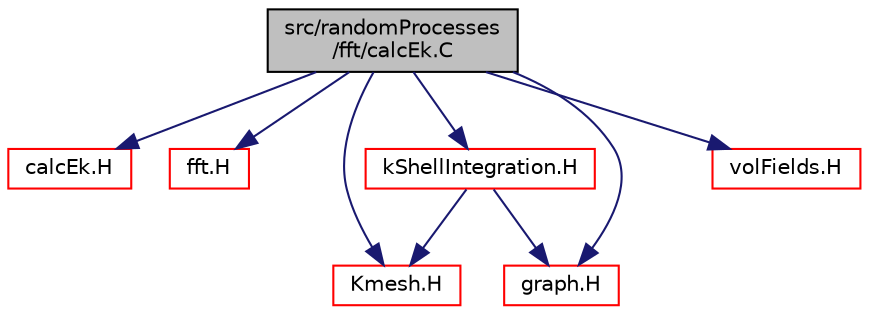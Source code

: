 digraph "src/randomProcesses/fft/calcEk.C"
{
  bgcolor="transparent";
  edge [fontname="Helvetica",fontsize="10",labelfontname="Helvetica",labelfontsize="10"];
  node [fontname="Helvetica",fontsize="10",shape=record];
  Node1 [label="src/randomProcesses\l/fft/calcEk.C",height=0.2,width=0.4,color="black", fillcolor="grey75", style="filled", fontcolor="black"];
  Node1 -> Node2 [color="midnightblue",fontsize="10",style="solid",fontname="Helvetica"];
  Node2 [label="calcEk.H",height=0.2,width=0.4,color="red",URL="$a09544.html"];
  Node1 -> Node3 [color="midnightblue",fontsize="10",style="solid",fontname="Helvetica"];
  Node3 [label="fft.H",height=0.2,width=0.4,color="red",URL="$a09546.html"];
  Node1 -> Node4 [color="midnightblue",fontsize="10",style="solid",fontname="Helvetica"];
  Node4 [label="Kmesh.H",height=0.2,width=0.4,color="red",URL="$a09552.html"];
  Node1 -> Node5 [color="midnightblue",fontsize="10",style="solid",fontname="Helvetica"];
  Node5 [label="kShellIntegration.H",height=0.2,width=0.4,color="red",URL="$a09550.html",tooltip="Integrate a multi-dimensional complexVectorField in k-shells to create the 1D. "];
  Node5 -> Node4 [color="midnightblue",fontsize="10",style="solid",fontname="Helvetica"];
  Node5 -> Node6 [color="midnightblue",fontsize="10",style="solid",fontname="Helvetica"];
  Node6 [label="graph.H",height=0.2,width=0.4,color="red",URL="$a08370.html"];
  Node1 -> Node7 [color="midnightblue",fontsize="10",style="solid",fontname="Helvetica"];
  Node7 [label="volFields.H",height=0.2,width=0.4,color="red",URL="$a05789.html"];
  Node1 -> Node6 [color="midnightblue",fontsize="10",style="solid",fontname="Helvetica"];
}

